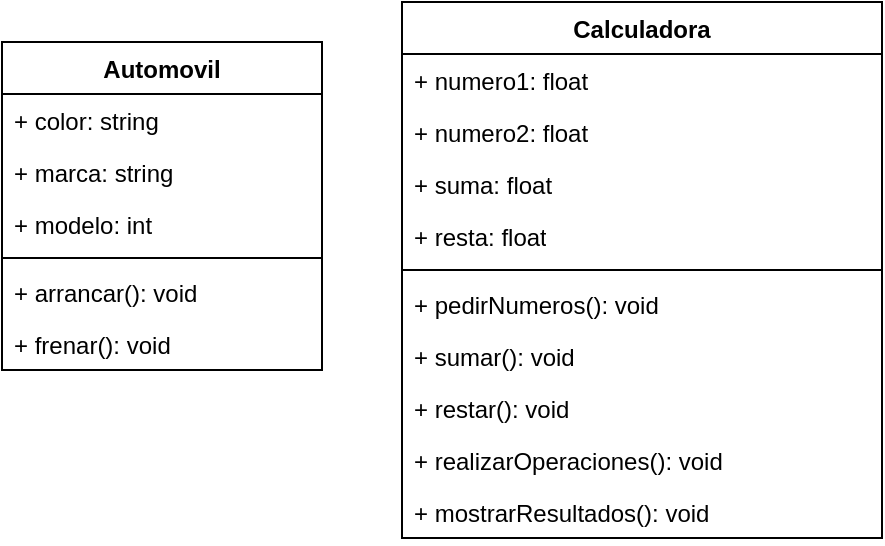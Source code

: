 <mxfile version="24.7.7">
  <diagram name="Page-1" id="9yFtnCW8dp8OPW5qE62Z">
    <mxGraphModel dx="720" dy="389" grid="1" gridSize="10" guides="1" tooltips="1" connect="1" arrows="1" fold="1" page="1" pageScale="1" pageWidth="827" pageHeight="1169" math="0" shadow="0">
      <root>
        <mxCell id="0" />
        <mxCell id="1" parent="0" />
        <mxCell id="iJ6dx66qdVHolrLkp3kU-1" value="Automovil" style="swimlane;fontStyle=1;align=center;verticalAlign=top;childLayout=stackLayout;horizontal=1;startSize=26;horizontalStack=0;resizeParent=1;resizeParentMax=0;resizeLast=0;collapsible=1;marginBottom=0;whiteSpace=wrap;html=1;" vertex="1" parent="1">
          <mxGeometry x="20" y="130" width="160" height="164" as="geometry" />
        </mxCell>
        <mxCell id="iJ6dx66qdVHolrLkp3kU-2" value="+ color: string" style="text;strokeColor=none;fillColor=none;align=left;verticalAlign=top;spacingLeft=4;spacingRight=4;overflow=hidden;rotatable=0;points=[[0,0.5],[1,0.5]];portConstraint=eastwest;whiteSpace=wrap;html=1;" vertex="1" parent="iJ6dx66qdVHolrLkp3kU-1">
          <mxGeometry y="26" width="160" height="26" as="geometry" />
        </mxCell>
        <mxCell id="iJ6dx66qdVHolrLkp3kU-5" value="+ marca: string" style="text;strokeColor=none;fillColor=none;align=left;verticalAlign=top;spacingLeft=4;spacingRight=4;overflow=hidden;rotatable=0;points=[[0,0.5],[1,0.5]];portConstraint=eastwest;whiteSpace=wrap;html=1;" vertex="1" parent="iJ6dx66qdVHolrLkp3kU-1">
          <mxGeometry y="52" width="160" height="26" as="geometry" />
        </mxCell>
        <mxCell id="iJ6dx66qdVHolrLkp3kU-6" value="+ modelo: int" style="text;strokeColor=none;fillColor=none;align=left;verticalAlign=top;spacingLeft=4;spacingRight=4;overflow=hidden;rotatable=0;points=[[0,0.5],[1,0.5]];portConstraint=eastwest;whiteSpace=wrap;html=1;" vertex="1" parent="iJ6dx66qdVHolrLkp3kU-1">
          <mxGeometry y="78" width="160" height="26" as="geometry" />
        </mxCell>
        <mxCell id="iJ6dx66qdVHolrLkp3kU-3" value="" style="line;strokeWidth=1;fillColor=none;align=left;verticalAlign=middle;spacingTop=-1;spacingLeft=3;spacingRight=3;rotatable=0;labelPosition=right;points=[];portConstraint=eastwest;strokeColor=inherit;" vertex="1" parent="iJ6dx66qdVHolrLkp3kU-1">
          <mxGeometry y="104" width="160" height="8" as="geometry" />
        </mxCell>
        <mxCell id="iJ6dx66qdVHolrLkp3kU-4" value="+ arrancar(): void" style="text;strokeColor=none;fillColor=none;align=left;verticalAlign=top;spacingLeft=4;spacingRight=4;overflow=hidden;rotatable=0;points=[[0,0.5],[1,0.5]];portConstraint=eastwest;whiteSpace=wrap;html=1;" vertex="1" parent="iJ6dx66qdVHolrLkp3kU-1">
          <mxGeometry y="112" width="160" height="26" as="geometry" />
        </mxCell>
        <mxCell id="iJ6dx66qdVHolrLkp3kU-7" value="+ frenar(): void" style="text;strokeColor=none;fillColor=none;align=left;verticalAlign=top;spacingLeft=4;spacingRight=4;overflow=hidden;rotatable=0;points=[[0,0.5],[1,0.5]];portConstraint=eastwest;whiteSpace=wrap;html=1;" vertex="1" parent="iJ6dx66qdVHolrLkp3kU-1">
          <mxGeometry y="138" width="160" height="26" as="geometry" />
        </mxCell>
        <mxCell id="iJ6dx66qdVHolrLkp3kU-34" value="Calculadora" style="swimlane;fontStyle=1;align=center;verticalAlign=top;childLayout=stackLayout;horizontal=1;startSize=26;horizontalStack=0;resizeParent=1;resizeParentMax=0;resizeLast=0;collapsible=1;marginBottom=0;whiteSpace=wrap;html=1;" vertex="1" parent="1">
          <mxGeometry x="220" y="110" width="240" height="268" as="geometry" />
        </mxCell>
        <mxCell id="iJ6dx66qdVHolrLkp3kU-35" value="+ numero1: float" style="text;strokeColor=none;fillColor=none;align=left;verticalAlign=top;spacingLeft=4;spacingRight=4;overflow=hidden;rotatable=0;points=[[0,0.5],[1,0.5]];portConstraint=eastwest;whiteSpace=wrap;html=1;" vertex="1" parent="iJ6dx66qdVHolrLkp3kU-34">
          <mxGeometry y="26" width="240" height="26" as="geometry" />
        </mxCell>
        <mxCell id="iJ6dx66qdVHolrLkp3kU-38" value="+ numero2: float" style="text;strokeColor=none;fillColor=none;align=left;verticalAlign=top;spacingLeft=4;spacingRight=4;overflow=hidden;rotatable=0;points=[[0,0.5],[1,0.5]];portConstraint=eastwest;whiteSpace=wrap;html=1;" vertex="1" parent="iJ6dx66qdVHolrLkp3kU-34">
          <mxGeometry y="52" width="240" height="26" as="geometry" />
        </mxCell>
        <mxCell id="iJ6dx66qdVHolrLkp3kU-39" value="+ suma: float" style="text;strokeColor=none;fillColor=none;align=left;verticalAlign=top;spacingLeft=4;spacingRight=4;overflow=hidden;rotatable=0;points=[[0,0.5],[1,0.5]];portConstraint=eastwest;whiteSpace=wrap;html=1;" vertex="1" parent="iJ6dx66qdVHolrLkp3kU-34">
          <mxGeometry y="78" width="240" height="26" as="geometry" />
        </mxCell>
        <mxCell id="iJ6dx66qdVHolrLkp3kU-40" value="+ resta: float" style="text;strokeColor=none;fillColor=none;align=left;verticalAlign=top;spacingLeft=4;spacingRight=4;overflow=hidden;rotatable=0;points=[[0,0.5],[1,0.5]];portConstraint=eastwest;whiteSpace=wrap;html=1;" vertex="1" parent="iJ6dx66qdVHolrLkp3kU-34">
          <mxGeometry y="104" width="240" height="26" as="geometry" />
        </mxCell>
        <mxCell id="iJ6dx66qdVHolrLkp3kU-36" value="" style="line;strokeWidth=1;fillColor=none;align=left;verticalAlign=middle;spacingTop=-1;spacingLeft=3;spacingRight=3;rotatable=0;labelPosition=right;points=[];portConstraint=eastwest;strokeColor=inherit;" vertex="1" parent="iJ6dx66qdVHolrLkp3kU-34">
          <mxGeometry y="130" width="240" height="8" as="geometry" />
        </mxCell>
        <mxCell id="iJ6dx66qdVHolrLkp3kU-37" value="+ pedirNumeros(): void" style="text;strokeColor=none;fillColor=none;align=left;verticalAlign=top;spacingLeft=4;spacingRight=4;overflow=hidden;rotatable=0;points=[[0,0.5],[1,0.5]];portConstraint=eastwest;whiteSpace=wrap;html=1;" vertex="1" parent="iJ6dx66qdVHolrLkp3kU-34">
          <mxGeometry y="138" width="240" height="26" as="geometry" />
        </mxCell>
        <mxCell id="iJ6dx66qdVHolrLkp3kU-41" value="+ sumar(): void" style="text;strokeColor=none;fillColor=none;align=left;verticalAlign=top;spacingLeft=4;spacingRight=4;overflow=hidden;rotatable=0;points=[[0,0.5],[1,0.5]];portConstraint=eastwest;whiteSpace=wrap;html=1;" vertex="1" parent="iJ6dx66qdVHolrLkp3kU-34">
          <mxGeometry y="164" width="240" height="26" as="geometry" />
        </mxCell>
        <mxCell id="iJ6dx66qdVHolrLkp3kU-43" value="+ restar(): void" style="text;strokeColor=none;fillColor=none;align=left;verticalAlign=top;spacingLeft=4;spacingRight=4;overflow=hidden;rotatable=0;points=[[0,0.5],[1,0.5]];portConstraint=eastwest;whiteSpace=wrap;html=1;" vertex="1" parent="iJ6dx66qdVHolrLkp3kU-34">
          <mxGeometry y="190" width="240" height="26" as="geometry" />
        </mxCell>
        <mxCell id="iJ6dx66qdVHolrLkp3kU-44" value="+ realizarOperaciones(): void" style="text;strokeColor=none;fillColor=none;align=left;verticalAlign=top;spacingLeft=4;spacingRight=4;overflow=hidden;rotatable=0;points=[[0,0.5],[1,0.5]];portConstraint=eastwest;whiteSpace=wrap;html=1;" vertex="1" parent="iJ6dx66qdVHolrLkp3kU-34">
          <mxGeometry y="216" width="240" height="26" as="geometry" />
        </mxCell>
        <mxCell id="iJ6dx66qdVHolrLkp3kU-42" value="+ mostrarResultados(): void" style="text;strokeColor=none;fillColor=none;align=left;verticalAlign=top;spacingLeft=4;spacingRight=4;overflow=hidden;rotatable=0;points=[[0,0.5],[1,0.5]];portConstraint=eastwest;whiteSpace=wrap;html=1;" vertex="1" parent="iJ6dx66qdVHolrLkp3kU-34">
          <mxGeometry y="242" width="240" height="26" as="geometry" />
        </mxCell>
      </root>
    </mxGraphModel>
  </diagram>
</mxfile>
